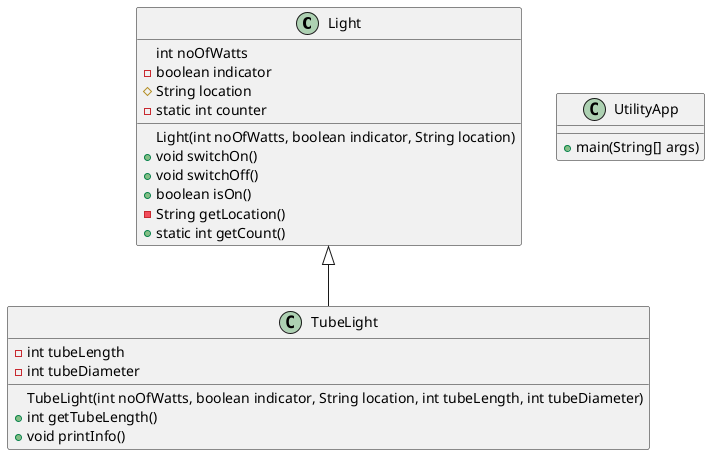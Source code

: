 @startuml
class Light {
    int noOfWatts
    - boolean indicator
    # String location
    - static int counter
    Light(int noOfWatts, boolean indicator, String location)
    + void switchOn()
    + void switchOff()
    + boolean isOn()
    - String getLocation()
    + static int getCount()
}

class TubeLight {
    - int tubeLength
    - int tubeDiameter
    TubeLight(int noOfWatts, boolean indicator, String location, int tubeLength, int tubeDiameter)
    + int getTubeLength()
    + void printInfo()
}

class UtilityApp {
    + main(String[] args)
}

Light <|-- TubeLight
@enduml